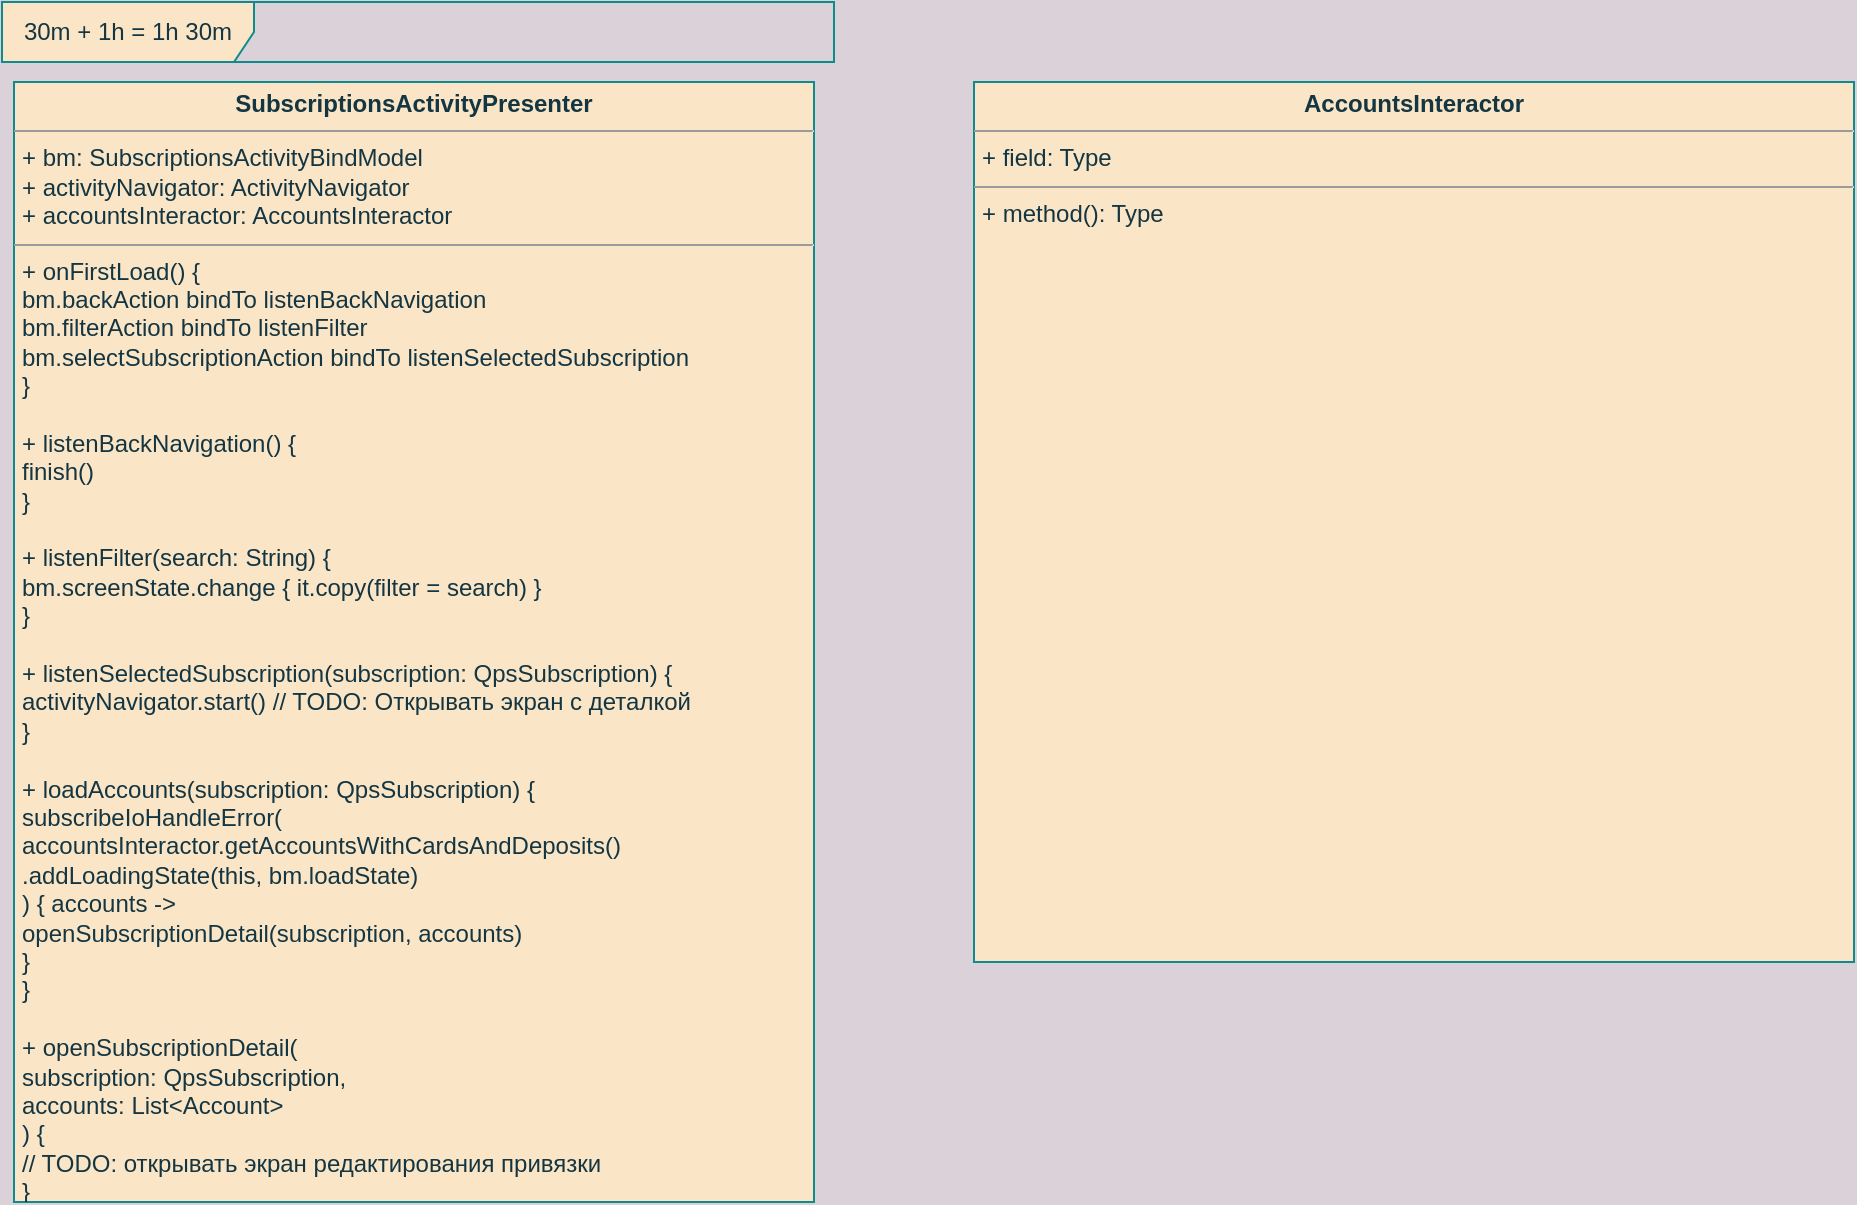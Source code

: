 <mxfile version="20.0.3" type="github">
  <diagram id="KnhzERyS-2ZBzNh-_FEv" name="Page-1">
    <mxGraphModel dx="946" dy="600" grid="1" gridSize="10" guides="1" tooltips="1" connect="1" arrows="1" fold="1" page="1" pageScale="1" pageWidth="827" pageHeight="1169" background="#DAD2D8" math="0" shadow="0">
      <root>
        <mxCell id="0" />
        <mxCell id="1" parent="0" />
        <mxCell id="Zr0ekGKhwLJfg-7IXhRg-1" value="&lt;p style=&quot;margin:0px;margin-top:4px;text-align:center;&quot;&gt;&lt;b&gt;SubscriptionsActivityPresenter&lt;/b&gt;&lt;/p&gt;&lt;hr size=&quot;1&quot;&gt;&lt;p style=&quot;margin:0px;margin-left:4px;&quot;&gt;+ bm: SubscriptionsActivityBindModel&lt;/p&gt;&lt;p style=&quot;margin:0px;margin-left:4px;&quot;&gt;+ activityNavigator: ActivityNavigator&lt;/p&gt;&lt;p style=&quot;margin:0px;margin-left:4px;&quot;&gt;+ accountsInteractor: AccountsInteractor&lt;br&gt;&lt;/p&gt;&lt;hr size=&quot;1&quot;&gt;&lt;p style=&quot;margin:0px;margin-left:4px;&quot;&gt;+ onFirstLoad() {&lt;/p&gt;&lt;p style=&quot;margin:0px;margin-left:4px;&quot;&gt;bm.backAction bindTo listenBackNavigation&lt;/p&gt;&lt;p style=&quot;margin:0px;margin-left:4px;&quot;&gt;bm.filterAction bindTo listenFilter&lt;/p&gt;&lt;p style=&quot;margin:0px;margin-left:4px;&quot;&gt;bm.selectSubscriptionAction bindTo listenSelectedSubscription&lt;/p&gt;&lt;p style=&quot;margin:0px;margin-left:4px;&quot;&gt;}&lt;/p&gt;&lt;p style=&quot;margin:0px;margin-left:4px;&quot;&gt;&lt;br&gt;&lt;/p&gt;&lt;p style=&quot;margin:0px;margin-left:4px;&quot;&gt;+ listenBackNavigation() {&lt;/p&gt;&lt;p style=&quot;margin:0px;margin-left:4px;&quot;&gt;finish()&lt;br&gt;&lt;/p&gt;&lt;p style=&quot;margin:0px;margin-left:4px;&quot;&gt;}&lt;/p&gt;&lt;p style=&quot;margin:0px;margin-left:4px;&quot;&gt;&lt;br&gt;&lt;/p&gt;&lt;p style=&quot;margin:0px;margin-left:4px;&quot;&gt;+ listenFilter(search: String) {&lt;/p&gt;&lt;p style=&quot;margin:0px;margin-left:4px;&quot;&gt;bm.screenState.change { it.copy(filter = search) }&lt;br&gt;&lt;/p&gt;&lt;p style=&quot;margin:0px;margin-left:4px;&quot;&gt;}&lt;/p&gt;&lt;p style=&quot;margin:0px;margin-left:4px;&quot;&gt;&lt;br&gt;&lt;/p&gt;&lt;p style=&quot;margin:0px;margin-left:4px;&quot;&gt;+ listenSelectedSubscription(subscription: QpsSubscription) {&lt;/p&gt;&lt;p style=&quot;margin:0px;margin-left:4px;&quot;&gt;activityNavigator.start() // TODO: Открывать экран с деталкой&lt;br&gt;&lt;/p&gt;&lt;p style=&quot;margin:0px;margin-left:4px;&quot;&gt;}&lt;/p&gt;&lt;p style=&quot;margin:0px;margin-left:4px;&quot;&gt;&lt;br&gt;&lt;/p&gt;&lt;p style=&quot;margin:0px;margin-left:4px;&quot;&gt;+ loadAccounts(subscription: QpsSubscription) {&lt;/p&gt;&lt;p style=&quot;margin:0px;margin-left:4px;&quot;&gt;subscribeIoHandleError(&lt;/p&gt;&lt;p style=&quot;margin:0px;margin-left:4px;&quot;&gt;accountsInteractor.getAccountsWithCardsAndDeposits()&lt;/p&gt;&lt;p style=&quot;margin:0px;margin-left:4px;&quot;&gt;.addLoadingState(this, bm.loadState)&lt;br&gt;&lt;/p&gt;&lt;p style=&quot;margin:0px;margin-left:4px;&quot;&gt;) { accounts -&amp;gt;&lt;br&gt;&lt;/p&gt;&lt;p style=&quot;margin:0px;margin-left:4px;&quot;&gt;openSubscriptionDetail(subscription, accounts)&lt;/p&gt;&lt;p style=&quot;margin:0px;margin-left:4px;&quot;&gt;}&lt;br&gt;&lt;/p&gt;&lt;p style=&quot;margin:0px;margin-left:4px;&quot;&gt;}&lt;/p&gt;&lt;p style=&quot;margin:0px;margin-left:4px;&quot;&gt;&lt;br&gt;&lt;/p&gt;&lt;p style=&quot;margin:0px;margin-left:4px;&quot;&gt;+ openSubscriptionDetail(&lt;/p&gt;&lt;p style=&quot;margin:0px;margin-left:4px;&quot;&gt;subscription: QpsSubscription,&lt;/p&gt;&lt;p style=&quot;margin:0px;margin-left:4px;&quot;&gt;accounts: List&amp;lt;Account&amp;gt;&lt;br&gt;&lt;/p&gt;&lt;p style=&quot;margin:0px;margin-left:4px;&quot;&gt;) {&lt;/p&gt;&lt;p style=&quot;margin:0px;margin-left:4px;&quot;&gt;// TODO: открывать экран редактирования привязки&lt;br&gt;&lt;/p&gt;&lt;p style=&quot;margin:0px;margin-left:4px;&quot;&gt;}&lt;br&gt;&lt;/p&gt;" style="verticalAlign=top;align=left;overflow=fill;fontSize=12;fontFamily=Helvetica;html=1;rounded=0;sketch=0;fontColor=#143642;strokeColor=#0F8B8D;fillColor=#FAE5C7;" vertex="1" parent="1">
          <mxGeometry x="120" y="120" width="400" height="560" as="geometry" />
        </mxCell>
        <mxCell id="Zr0ekGKhwLJfg-7IXhRg-2" value="30m + 1h = 1h 30m" style="shape=umlFrame;whiteSpace=wrap;html=1;rounded=0;sketch=0;fontColor=#143642;strokeColor=#0F8B8D;fillColor=#FAE5C7;width=126;height=30;" vertex="1" parent="1">
          <mxGeometry x="114" y="80" width="416" height="30" as="geometry" />
        </mxCell>
        <mxCell id="Zr0ekGKhwLJfg-7IXhRg-3" value="&lt;p style=&quot;margin:0px;margin-top:4px;text-align:center;&quot;&gt;&lt;b&gt;AccountsInteractor&lt;/b&gt;&lt;/p&gt;&lt;hr size=&quot;1&quot;&gt;&lt;p style=&quot;margin:0px;margin-left:4px;&quot;&gt;+ field: Type&lt;/p&gt;&lt;hr size=&quot;1&quot;&gt;&lt;p style=&quot;margin:0px;margin-left:4px;&quot;&gt;+ method(): Type&lt;/p&gt;" style="verticalAlign=top;align=left;overflow=fill;fontSize=12;fontFamily=Helvetica;html=1;rounded=0;sketch=0;fontColor=#143642;strokeColor=#0F8B8D;fillColor=#FAE5C7;" vertex="1" parent="1">
          <mxGeometry x="600" y="120" width="440" height="440" as="geometry" />
        </mxCell>
      </root>
    </mxGraphModel>
  </diagram>
</mxfile>
